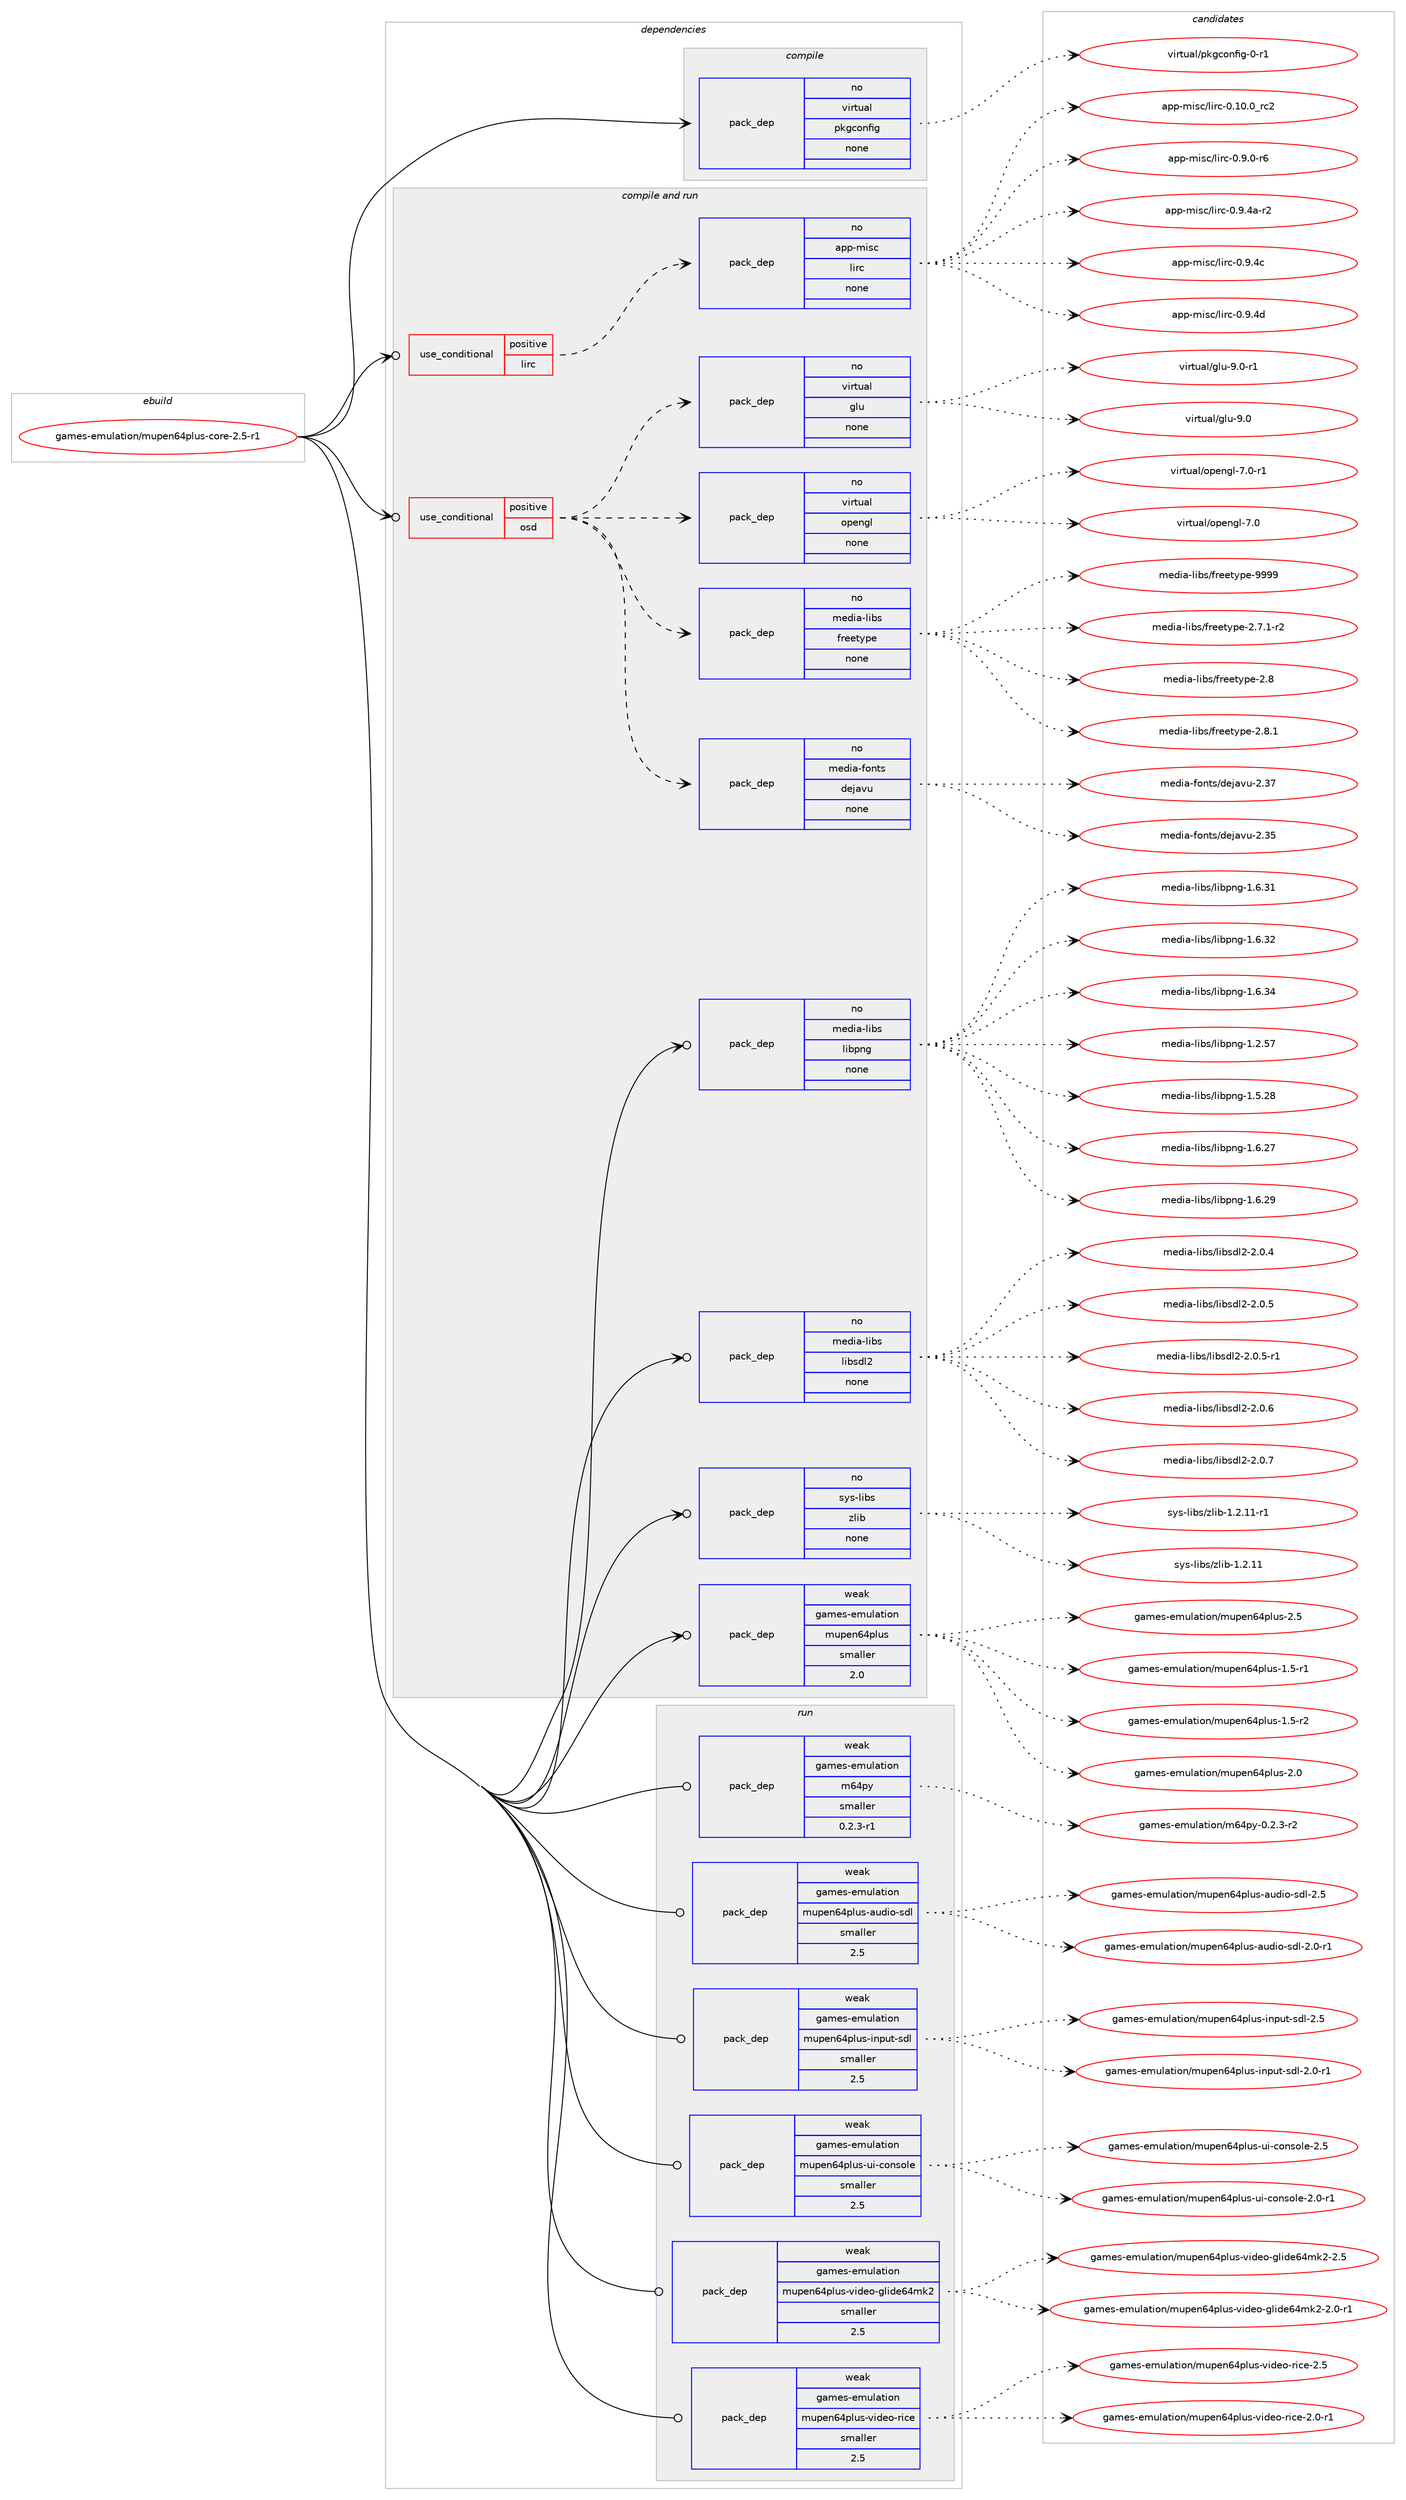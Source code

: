 digraph prolog {

# *************
# Graph options
# *************

newrank=true;
concentrate=true;
compound=true;
graph [rankdir=LR,fontname=Helvetica,fontsize=10,ranksep=1.5];#, ranksep=2.5, nodesep=0.2];
edge  [arrowhead=vee];
node  [fontname=Helvetica,fontsize=10];

# **********
# The ebuild
# **********

subgraph cluster_leftcol {
color=gray;
rank=same;
label=<<i>ebuild</i>>;
id [label="games-emulation/mupen64plus-core-2.5-r1", color=red, width=4, href="../games-emulation/mupen64plus-core-2.5-r1.svg"];
}

# ****************
# The dependencies
# ****************

subgraph cluster_midcol {
color=gray;
label=<<i>dependencies</i>>;
subgraph cluster_compile {
fillcolor="#eeeeee";
style=filled;
label=<<i>compile</i>>;
subgraph pack212314 {
dependency296819 [label=<<TABLE BORDER="0" CELLBORDER="1" CELLSPACING="0" CELLPADDING="4" WIDTH="220"><TR><TD ROWSPAN="6" CELLPADDING="30">pack_dep</TD></TR><TR><TD WIDTH="110">no</TD></TR><TR><TD>virtual</TD></TR><TR><TD>pkgconfig</TD></TR><TR><TD>none</TD></TR><TR><TD></TD></TR></TABLE>>, shape=none, color=blue];
}
id:e -> dependency296819:w [weight=20,style="solid",arrowhead="vee"];
}
subgraph cluster_compileandrun {
fillcolor="#eeeeee";
style=filled;
label=<<i>compile and run</i>>;
subgraph cond80033 {
dependency296820 [label=<<TABLE BORDER="0" CELLBORDER="1" CELLSPACING="0" CELLPADDING="4"><TR><TD ROWSPAN="3" CELLPADDING="10">use_conditional</TD></TR><TR><TD>positive</TD></TR><TR><TD>lirc</TD></TR></TABLE>>, shape=none, color=red];
subgraph pack212315 {
dependency296821 [label=<<TABLE BORDER="0" CELLBORDER="1" CELLSPACING="0" CELLPADDING="4" WIDTH="220"><TR><TD ROWSPAN="6" CELLPADDING="30">pack_dep</TD></TR><TR><TD WIDTH="110">no</TD></TR><TR><TD>app-misc</TD></TR><TR><TD>lirc</TD></TR><TR><TD>none</TD></TR><TR><TD></TD></TR></TABLE>>, shape=none, color=blue];
}
dependency296820:e -> dependency296821:w [weight=20,style="dashed",arrowhead="vee"];
}
id:e -> dependency296820:w [weight=20,style="solid",arrowhead="odotvee"];
subgraph cond80034 {
dependency296822 [label=<<TABLE BORDER="0" CELLBORDER="1" CELLSPACING="0" CELLPADDING="4"><TR><TD ROWSPAN="3" CELLPADDING="10">use_conditional</TD></TR><TR><TD>positive</TD></TR><TR><TD>osd</TD></TR></TABLE>>, shape=none, color=red];
subgraph pack212316 {
dependency296823 [label=<<TABLE BORDER="0" CELLBORDER="1" CELLSPACING="0" CELLPADDING="4" WIDTH="220"><TR><TD ROWSPAN="6" CELLPADDING="30">pack_dep</TD></TR><TR><TD WIDTH="110">no</TD></TR><TR><TD>media-fonts</TD></TR><TR><TD>dejavu</TD></TR><TR><TD>none</TD></TR><TR><TD></TD></TR></TABLE>>, shape=none, color=blue];
}
dependency296822:e -> dependency296823:w [weight=20,style="dashed",arrowhead="vee"];
subgraph pack212317 {
dependency296824 [label=<<TABLE BORDER="0" CELLBORDER="1" CELLSPACING="0" CELLPADDING="4" WIDTH="220"><TR><TD ROWSPAN="6" CELLPADDING="30">pack_dep</TD></TR><TR><TD WIDTH="110">no</TD></TR><TR><TD>media-libs</TD></TR><TR><TD>freetype</TD></TR><TR><TD>none</TD></TR><TR><TD></TD></TR></TABLE>>, shape=none, color=blue];
}
dependency296822:e -> dependency296824:w [weight=20,style="dashed",arrowhead="vee"];
subgraph pack212318 {
dependency296825 [label=<<TABLE BORDER="0" CELLBORDER="1" CELLSPACING="0" CELLPADDING="4" WIDTH="220"><TR><TD ROWSPAN="6" CELLPADDING="30">pack_dep</TD></TR><TR><TD WIDTH="110">no</TD></TR><TR><TD>virtual</TD></TR><TR><TD>opengl</TD></TR><TR><TD>none</TD></TR><TR><TD></TD></TR></TABLE>>, shape=none, color=blue];
}
dependency296822:e -> dependency296825:w [weight=20,style="dashed",arrowhead="vee"];
subgraph pack212319 {
dependency296826 [label=<<TABLE BORDER="0" CELLBORDER="1" CELLSPACING="0" CELLPADDING="4" WIDTH="220"><TR><TD ROWSPAN="6" CELLPADDING="30">pack_dep</TD></TR><TR><TD WIDTH="110">no</TD></TR><TR><TD>virtual</TD></TR><TR><TD>glu</TD></TR><TR><TD>none</TD></TR><TR><TD></TD></TR></TABLE>>, shape=none, color=blue];
}
dependency296822:e -> dependency296826:w [weight=20,style="dashed",arrowhead="vee"];
}
id:e -> dependency296822:w [weight=20,style="solid",arrowhead="odotvee"];
subgraph pack212320 {
dependency296827 [label=<<TABLE BORDER="0" CELLBORDER="1" CELLSPACING="0" CELLPADDING="4" WIDTH="220"><TR><TD ROWSPAN="6" CELLPADDING="30">pack_dep</TD></TR><TR><TD WIDTH="110">no</TD></TR><TR><TD>media-libs</TD></TR><TR><TD>libpng</TD></TR><TR><TD>none</TD></TR><TR><TD></TD></TR></TABLE>>, shape=none, color=blue];
}
id:e -> dependency296827:w [weight=20,style="solid",arrowhead="odotvee"];
subgraph pack212321 {
dependency296828 [label=<<TABLE BORDER="0" CELLBORDER="1" CELLSPACING="0" CELLPADDING="4" WIDTH="220"><TR><TD ROWSPAN="6" CELLPADDING="30">pack_dep</TD></TR><TR><TD WIDTH="110">no</TD></TR><TR><TD>media-libs</TD></TR><TR><TD>libsdl2</TD></TR><TR><TD>none</TD></TR><TR><TD></TD></TR></TABLE>>, shape=none, color=blue];
}
id:e -> dependency296828:w [weight=20,style="solid",arrowhead="odotvee"];
subgraph pack212322 {
dependency296829 [label=<<TABLE BORDER="0" CELLBORDER="1" CELLSPACING="0" CELLPADDING="4" WIDTH="220"><TR><TD ROWSPAN="6" CELLPADDING="30">pack_dep</TD></TR><TR><TD WIDTH="110">no</TD></TR><TR><TD>sys-libs</TD></TR><TR><TD>zlib</TD></TR><TR><TD>none</TD></TR><TR><TD></TD></TR></TABLE>>, shape=none, color=blue];
}
id:e -> dependency296829:w [weight=20,style="solid",arrowhead="odotvee"];
subgraph pack212323 {
dependency296830 [label=<<TABLE BORDER="0" CELLBORDER="1" CELLSPACING="0" CELLPADDING="4" WIDTH="220"><TR><TD ROWSPAN="6" CELLPADDING="30">pack_dep</TD></TR><TR><TD WIDTH="110">weak</TD></TR><TR><TD>games-emulation</TD></TR><TR><TD>mupen64plus</TD></TR><TR><TD>smaller</TD></TR><TR><TD>2.0</TD></TR></TABLE>>, shape=none, color=blue];
}
id:e -> dependency296830:w [weight=20,style="solid",arrowhead="odotvee"];
}
subgraph cluster_run {
fillcolor="#eeeeee";
style=filled;
label=<<i>run</i>>;
subgraph pack212324 {
dependency296831 [label=<<TABLE BORDER="0" CELLBORDER="1" CELLSPACING="0" CELLPADDING="4" WIDTH="220"><TR><TD ROWSPAN="6" CELLPADDING="30">pack_dep</TD></TR><TR><TD WIDTH="110">weak</TD></TR><TR><TD>games-emulation</TD></TR><TR><TD>m64py</TD></TR><TR><TD>smaller</TD></TR><TR><TD>0.2.3-r1</TD></TR></TABLE>>, shape=none, color=blue];
}
id:e -> dependency296831:w [weight=20,style="solid",arrowhead="odot"];
subgraph pack212325 {
dependency296832 [label=<<TABLE BORDER="0" CELLBORDER="1" CELLSPACING="0" CELLPADDING="4" WIDTH="220"><TR><TD ROWSPAN="6" CELLPADDING="30">pack_dep</TD></TR><TR><TD WIDTH="110">weak</TD></TR><TR><TD>games-emulation</TD></TR><TR><TD>mupen64plus-audio-sdl</TD></TR><TR><TD>smaller</TD></TR><TR><TD>2.5</TD></TR></TABLE>>, shape=none, color=blue];
}
id:e -> dependency296832:w [weight=20,style="solid",arrowhead="odot"];
subgraph pack212326 {
dependency296833 [label=<<TABLE BORDER="0" CELLBORDER="1" CELLSPACING="0" CELLPADDING="4" WIDTH="220"><TR><TD ROWSPAN="6" CELLPADDING="30">pack_dep</TD></TR><TR><TD WIDTH="110">weak</TD></TR><TR><TD>games-emulation</TD></TR><TR><TD>mupen64plus-input-sdl</TD></TR><TR><TD>smaller</TD></TR><TR><TD>2.5</TD></TR></TABLE>>, shape=none, color=blue];
}
id:e -> dependency296833:w [weight=20,style="solid",arrowhead="odot"];
subgraph pack212327 {
dependency296834 [label=<<TABLE BORDER="0" CELLBORDER="1" CELLSPACING="0" CELLPADDING="4" WIDTH="220"><TR><TD ROWSPAN="6" CELLPADDING="30">pack_dep</TD></TR><TR><TD WIDTH="110">weak</TD></TR><TR><TD>games-emulation</TD></TR><TR><TD>mupen64plus-ui-console</TD></TR><TR><TD>smaller</TD></TR><TR><TD>2.5</TD></TR></TABLE>>, shape=none, color=blue];
}
id:e -> dependency296834:w [weight=20,style="solid",arrowhead="odot"];
subgraph pack212328 {
dependency296835 [label=<<TABLE BORDER="0" CELLBORDER="1" CELLSPACING="0" CELLPADDING="4" WIDTH="220"><TR><TD ROWSPAN="6" CELLPADDING="30">pack_dep</TD></TR><TR><TD WIDTH="110">weak</TD></TR><TR><TD>games-emulation</TD></TR><TR><TD>mupen64plus-video-glide64mk2</TD></TR><TR><TD>smaller</TD></TR><TR><TD>2.5</TD></TR></TABLE>>, shape=none, color=blue];
}
id:e -> dependency296835:w [weight=20,style="solid",arrowhead="odot"];
subgraph pack212329 {
dependency296836 [label=<<TABLE BORDER="0" CELLBORDER="1" CELLSPACING="0" CELLPADDING="4" WIDTH="220"><TR><TD ROWSPAN="6" CELLPADDING="30">pack_dep</TD></TR><TR><TD WIDTH="110">weak</TD></TR><TR><TD>games-emulation</TD></TR><TR><TD>mupen64plus-video-rice</TD></TR><TR><TD>smaller</TD></TR><TR><TD>2.5</TD></TR></TABLE>>, shape=none, color=blue];
}
id:e -> dependency296836:w [weight=20,style="solid",arrowhead="odot"];
}
}

# **************
# The candidates
# **************

subgraph cluster_choices {
rank=same;
color=gray;
label=<<i>candidates</i>>;

subgraph choice212314 {
color=black;
nodesep=1;
choice11810511411611797108471121071039911111010210510345484511449 [label="virtual/pkgconfig-0-r1", color=red, width=4,href="../virtual/pkgconfig-0-r1.svg"];
dependency296819:e -> choice11810511411611797108471121071039911111010210510345484511449:w [style=dotted,weight="100"];
}
subgraph choice212315 {
color=black;
nodesep=1;
choice971121124510910511599471081051149945484649484648951149950 [label="app-misc/lirc-0.10.0_rc2", color=red, width=4,href="../app-misc/lirc-0.10.0_rc2.svg"];
choice97112112451091051159947108105114994548465746484511454 [label="app-misc/lirc-0.9.0-r6", color=red, width=4,href="../app-misc/lirc-0.9.0-r6.svg"];
choice9711211245109105115994710810511499454846574652974511450 [label="app-misc/lirc-0.9.4a-r2", color=red, width=4,href="../app-misc/lirc-0.9.4a-r2.svg"];
choice971121124510910511599471081051149945484657465299 [label="app-misc/lirc-0.9.4c", color=red, width=4,href="../app-misc/lirc-0.9.4c.svg"];
choice9711211245109105115994710810511499454846574652100 [label="app-misc/lirc-0.9.4d", color=red, width=4,href="../app-misc/lirc-0.9.4d.svg"];
dependency296821:e -> choice971121124510910511599471081051149945484649484648951149950:w [style=dotted,weight="100"];
dependency296821:e -> choice97112112451091051159947108105114994548465746484511454:w [style=dotted,weight="100"];
dependency296821:e -> choice9711211245109105115994710810511499454846574652974511450:w [style=dotted,weight="100"];
dependency296821:e -> choice971121124510910511599471081051149945484657465299:w [style=dotted,weight="100"];
dependency296821:e -> choice9711211245109105115994710810511499454846574652100:w [style=dotted,weight="100"];
}
subgraph choice212316 {
color=black;
nodesep=1;
choice109101100105974510211111011611547100101106971181174550465153 [label="media-fonts/dejavu-2.35", color=red, width=4,href="../media-fonts/dejavu-2.35.svg"];
choice109101100105974510211111011611547100101106971181174550465155 [label="media-fonts/dejavu-2.37", color=red, width=4,href="../media-fonts/dejavu-2.37.svg"];
dependency296823:e -> choice109101100105974510211111011611547100101106971181174550465153:w [style=dotted,weight="100"];
dependency296823:e -> choice109101100105974510211111011611547100101106971181174550465155:w [style=dotted,weight="100"];
}
subgraph choice212317 {
color=black;
nodesep=1;
choice109101100105974510810598115471021141011011161211121014550465546494511450 [label="media-libs/freetype-2.7.1-r2", color=red, width=4,href="../media-libs/freetype-2.7.1-r2.svg"];
choice1091011001059745108105981154710211410110111612111210145504656 [label="media-libs/freetype-2.8", color=red, width=4,href="../media-libs/freetype-2.8.svg"];
choice10910110010597451081059811547102114101101116121112101455046564649 [label="media-libs/freetype-2.8.1", color=red, width=4,href="../media-libs/freetype-2.8.1.svg"];
choice109101100105974510810598115471021141011011161211121014557575757 [label="media-libs/freetype-9999", color=red, width=4,href="../media-libs/freetype-9999.svg"];
dependency296824:e -> choice109101100105974510810598115471021141011011161211121014550465546494511450:w [style=dotted,weight="100"];
dependency296824:e -> choice1091011001059745108105981154710211410110111612111210145504656:w [style=dotted,weight="100"];
dependency296824:e -> choice10910110010597451081059811547102114101101116121112101455046564649:w [style=dotted,weight="100"];
dependency296824:e -> choice109101100105974510810598115471021141011011161211121014557575757:w [style=dotted,weight="100"];
}
subgraph choice212318 {
color=black;
nodesep=1;
choice118105114116117971084711111210111010310845554648 [label="virtual/opengl-7.0", color=red, width=4,href="../virtual/opengl-7.0.svg"];
choice1181051141161179710847111112101110103108455546484511449 [label="virtual/opengl-7.0-r1", color=red, width=4,href="../virtual/opengl-7.0-r1.svg"];
dependency296825:e -> choice118105114116117971084711111210111010310845554648:w [style=dotted,weight="100"];
dependency296825:e -> choice1181051141161179710847111112101110103108455546484511449:w [style=dotted,weight="100"];
}
subgraph choice212319 {
color=black;
nodesep=1;
choice118105114116117971084710310811745574648 [label="virtual/glu-9.0", color=red, width=4,href="../virtual/glu-9.0.svg"];
choice1181051141161179710847103108117455746484511449 [label="virtual/glu-9.0-r1", color=red, width=4,href="../virtual/glu-9.0-r1.svg"];
dependency296826:e -> choice118105114116117971084710310811745574648:w [style=dotted,weight="100"];
dependency296826:e -> choice1181051141161179710847103108117455746484511449:w [style=dotted,weight="100"];
}
subgraph choice212320 {
color=black;
nodesep=1;
choice109101100105974510810598115471081059811211010345494650465355 [label="media-libs/libpng-1.2.57", color=red, width=4,href="../media-libs/libpng-1.2.57.svg"];
choice109101100105974510810598115471081059811211010345494653465056 [label="media-libs/libpng-1.5.28", color=red, width=4,href="../media-libs/libpng-1.5.28.svg"];
choice109101100105974510810598115471081059811211010345494654465055 [label="media-libs/libpng-1.6.27", color=red, width=4,href="../media-libs/libpng-1.6.27.svg"];
choice109101100105974510810598115471081059811211010345494654465057 [label="media-libs/libpng-1.6.29", color=red, width=4,href="../media-libs/libpng-1.6.29.svg"];
choice109101100105974510810598115471081059811211010345494654465149 [label="media-libs/libpng-1.6.31", color=red, width=4,href="../media-libs/libpng-1.6.31.svg"];
choice109101100105974510810598115471081059811211010345494654465150 [label="media-libs/libpng-1.6.32", color=red, width=4,href="../media-libs/libpng-1.6.32.svg"];
choice109101100105974510810598115471081059811211010345494654465152 [label="media-libs/libpng-1.6.34", color=red, width=4,href="../media-libs/libpng-1.6.34.svg"];
dependency296827:e -> choice109101100105974510810598115471081059811211010345494650465355:w [style=dotted,weight="100"];
dependency296827:e -> choice109101100105974510810598115471081059811211010345494653465056:w [style=dotted,weight="100"];
dependency296827:e -> choice109101100105974510810598115471081059811211010345494654465055:w [style=dotted,weight="100"];
dependency296827:e -> choice109101100105974510810598115471081059811211010345494654465057:w [style=dotted,weight="100"];
dependency296827:e -> choice109101100105974510810598115471081059811211010345494654465149:w [style=dotted,weight="100"];
dependency296827:e -> choice109101100105974510810598115471081059811211010345494654465150:w [style=dotted,weight="100"];
dependency296827:e -> choice109101100105974510810598115471081059811211010345494654465152:w [style=dotted,weight="100"];
}
subgraph choice212321 {
color=black;
nodesep=1;
choice109101100105974510810598115471081059811510010850455046484652 [label="media-libs/libsdl2-2.0.4", color=red, width=4,href="../media-libs/libsdl2-2.0.4.svg"];
choice109101100105974510810598115471081059811510010850455046484653 [label="media-libs/libsdl2-2.0.5", color=red, width=4,href="../media-libs/libsdl2-2.0.5.svg"];
choice1091011001059745108105981154710810598115100108504550464846534511449 [label="media-libs/libsdl2-2.0.5-r1", color=red, width=4,href="../media-libs/libsdl2-2.0.5-r1.svg"];
choice109101100105974510810598115471081059811510010850455046484654 [label="media-libs/libsdl2-2.0.6", color=red, width=4,href="../media-libs/libsdl2-2.0.6.svg"];
choice109101100105974510810598115471081059811510010850455046484655 [label="media-libs/libsdl2-2.0.7", color=red, width=4,href="../media-libs/libsdl2-2.0.7.svg"];
dependency296828:e -> choice109101100105974510810598115471081059811510010850455046484652:w [style=dotted,weight="100"];
dependency296828:e -> choice109101100105974510810598115471081059811510010850455046484653:w [style=dotted,weight="100"];
dependency296828:e -> choice1091011001059745108105981154710810598115100108504550464846534511449:w [style=dotted,weight="100"];
dependency296828:e -> choice109101100105974510810598115471081059811510010850455046484654:w [style=dotted,weight="100"];
dependency296828:e -> choice109101100105974510810598115471081059811510010850455046484655:w [style=dotted,weight="100"];
}
subgraph choice212322 {
color=black;
nodesep=1;
choice1151211154510810598115471221081059845494650464949 [label="sys-libs/zlib-1.2.11", color=red, width=4,href="../sys-libs/zlib-1.2.11.svg"];
choice11512111545108105981154712210810598454946504649494511449 [label="sys-libs/zlib-1.2.11-r1", color=red, width=4,href="../sys-libs/zlib-1.2.11-r1.svg"];
dependency296829:e -> choice1151211154510810598115471221081059845494650464949:w [style=dotted,weight="100"];
dependency296829:e -> choice11512111545108105981154712210810598454946504649494511449:w [style=dotted,weight="100"];
}
subgraph choice212323 {
color=black;
nodesep=1;
choice103971091011154510110911710897116105111110471091171121011105452112108117115454946534511449 [label="games-emulation/mupen64plus-1.5-r1", color=red, width=4,href="../games-emulation/mupen64plus-1.5-r1.svg"];
choice103971091011154510110911710897116105111110471091171121011105452112108117115454946534511450 [label="games-emulation/mupen64plus-1.5-r2", color=red, width=4,href="../games-emulation/mupen64plus-1.5-r2.svg"];
choice10397109101115451011091171089711610511111047109117112101110545211210811711545504648 [label="games-emulation/mupen64plus-2.0", color=red, width=4,href="../games-emulation/mupen64plus-2.0.svg"];
choice10397109101115451011091171089711610511111047109117112101110545211210811711545504653 [label="games-emulation/mupen64plus-2.5", color=red, width=4,href="../games-emulation/mupen64plus-2.5.svg"];
dependency296830:e -> choice103971091011154510110911710897116105111110471091171121011105452112108117115454946534511449:w [style=dotted,weight="100"];
dependency296830:e -> choice103971091011154510110911710897116105111110471091171121011105452112108117115454946534511450:w [style=dotted,weight="100"];
dependency296830:e -> choice10397109101115451011091171089711610511111047109117112101110545211210811711545504648:w [style=dotted,weight="100"];
dependency296830:e -> choice10397109101115451011091171089711610511111047109117112101110545211210811711545504653:w [style=dotted,weight="100"];
}
subgraph choice212324 {
color=black;
nodesep=1;
choice1039710910111545101109117108971161051111104710954521121214548465046514511450 [label="games-emulation/m64py-0.2.3-r2", color=red, width=4,href="../games-emulation/m64py-0.2.3-r2.svg"];
dependency296831:e -> choice1039710910111545101109117108971161051111104710954521121214548465046514511450:w [style=dotted,weight="100"];
}
subgraph choice212325 {
color=black;
nodesep=1;
choice103971091011154510110911710897116105111110471091171121011105452112108117115459711710010511145115100108455046484511449 [label="games-emulation/mupen64plus-audio-sdl-2.0-r1", color=red, width=4,href="../games-emulation/mupen64plus-audio-sdl-2.0-r1.svg"];
choice10397109101115451011091171089711610511111047109117112101110545211210811711545971171001051114511510010845504653 [label="games-emulation/mupen64plus-audio-sdl-2.5", color=red, width=4,href="../games-emulation/mupen64plus-audio-sdl-2.5.svg"];
dependency296832:e -> choice103971091011154510110911710897116105111110471091171121011105452112108117115459711710010511145115100108455046484511449:w [style=dotted,weight="100"];
dependency296832:e -> choice10397109101115451011091171089711610511111047109117112101110545211210811711545971171001051114511510010845504653:w [style=dotted,weight="100"];
}
subgraph choice212326 {
color=black;
nodesep=1;
choice1039710910111545101109117108971161051111104710911711210111054521121081171154510511011211711645115100108455046484511449 [label="games-emulation/mupen64plus-input-sdl-2.0-r1", color=red, width=4,href="../games-emulation/mupen64plus-input-sdl-2.0-r1.svg"];
choice103971091011154510110911710897116105111110471091171121011105452112108117115451051101121171164511510010845504653 [label="games-emulation/mupen64plus-input-sdl-2.5", color=red, width=4,href="../games-emulation/mupen64plus-input-sdl-2.5.svg"];
dependency296833:e -> choice1039710910111545101109117108971161051111104710911711210111054521121081171154510511011211711645115100108455046484511449:w [style=dotted,weight="100"];
dependency296833:e -> choice103971091011154510110911710897116105111110471091171121011105452112108117115451051101121171164511510010845504653:w [style=dotted,weight="100"];
}
subgraph choice212327 {
color=black;
nodesep=1;
choice103971091011154510110911710897116105111110471091171121011105452112108117115451171054599111110115111108101455046484511449 [label="games-emulation/mupen64plus-ui-console-2.0-r1", color=red, width=4,href="../games-emulation/mupen64plus-ui-console-2.0-r1.svg"];
choice10397109101115451011091171089711610511111047109117112101110545211210811711545117105459911111011511110810145504653 [label="games-emulation/mupen64plus-ui-console-2.5", color=red, width=4,href="../games-emulation/mupen64plus-ui-console-2.5.svg"];
dependency296834:e -> choice103971091011154510110911710897116105111110471091171121011105452112108117115451171054599111110115111108101455046484511449:w [style=dotted,weight="100"];
dependency296834:e -> choice10397109101115451011091171089711610511111047109117112101110545211210811711545117105459911111011511110810145504653:w [style=dotted,weight="100"];
}
subgraph choice212328 {
color=black;
nodesep=1;
choice1039710910111545101109117108971161051111104710911711210111054521121081171154511810510010111145103108105100101545210910750455046484511449 [label="games-emulation/mupen64plus-video-glide64mk2-2.0-r1", color=red, width=4,href="../games-emulation/mupen64plus-video-glide64mk2-2.0-r1.svg"];
choice103971091011154510110911710897116105111110471091171121011105452112108117115451181051001011114510310810510010154521091075045504653 [label="games-emulation/mupen64plus-video-glide64mk2-2.5", color=red, width=4,href="../games-emulation/mupen64plus-video-glide64mk2-2.5.svg"];
dependency296835:e -> choice1039710910111545101109117108971161051111104710911711210111054521121081171154511810510010111145103108105100101545210910750455046484511449:w [style=dotted,weight="100"];
dependency296835:e -> choice103971091011154510110911710897116105111110471091171121011105452112108117115451181051001011114510310810510010154521091075045504653:w [style=dotted,weight="100"];
}
subgraph choice212329 {
color=black;
nodesep=1;
choice103971091011154510110911710897116105111110471091171121011105452112108117115451181051001011114511410599101455046484511449 [label="games-emulation/mupen64plus-video-rice-2.0-r1", color=red, width=4,href="../games-emulation/mupen64plus-video-rice-2.0-r1.svg"];
choice10397109101115451011091171089711610511111047109117112101110545211210811711545118105100101111451141059910145504653 [label="games-emulation/mupen64plus-video-rice-2.5", color=red, width=4,href="../games-emulation/mupen64plus-video-rice-2.5.svg"];
dependency296836:e -> choice103971091011154510110911710897116105111110471091171121011105452112108117115451181051001011114511410599101455046484511449:w [style=dotted,weight="100"];
dependency296836:e -> choice10397109101115451011091171089711610511111047109117112101110545211210811711545118105100101111451141059910145504653:w [style=dotted,weight="100"];
}
}

}
